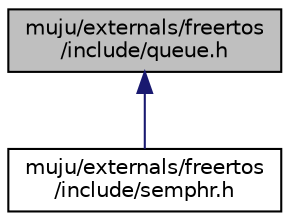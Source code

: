 digraph "muju/externals/freertos/include/queue.h"
{
  edge [fontname="Helvetica",fontsize="10",labelfontname="Helvetica",labelfontsize="10"];
  node [fontname="Helvetica",fontsize="10",shape=record];
  Node3 [label="muju/externals/freertos\l/include/queue.h",height=0.2,width=0.4,color="black", fillcolor="grey75", style="filled", fontcolor="black"];
  Node3 -> Node4 [dir="back",color="midnightblue",fontsize="10",style="solid",fontname="Helvetica"];
  Node4 [label="muju/externals/freertos\l/include/semphr.h",height=0.2,width=0.4,color="black", fillcolor="white", style="filled",URL="$externals_2freertos_2include_2semphr_8h.html"];
}

